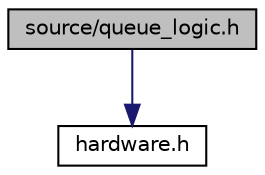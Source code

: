 digraph "source/queue_logic.h"
{
  edge [fontname="Helvetica",fontsize="10",labelfontname="Helvetica",labelfontsize="10"];
  node [fontname="Helvetica",fontsize="10",shape=record];
  Node0 [label="source/queue_logic.h",height=0.2,width=0.4,color="black", fillcolor="grey75", style="filled", fontcolor="black"];
  Node0 -> Node1 [color="midnightblue",fontsize="10",style="solid"];
  Node1 [label="hardware.h",height=0.2,width=0.4,color="black", fillcolor="white", style="filled",URL="$hardware_8h.html",tooltip="Driver for the elevator hardware. "];
}
